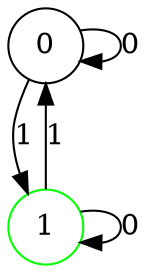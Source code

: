 digraph {
	node [color=black shape=circle]
	0
	node [color=green shape=circle]
	1
	0 -> 0 [label=0]
	0 -> 1 [label=1]
	1 -> 1 [label=0]
	1 -> 0 [label=1]
}
